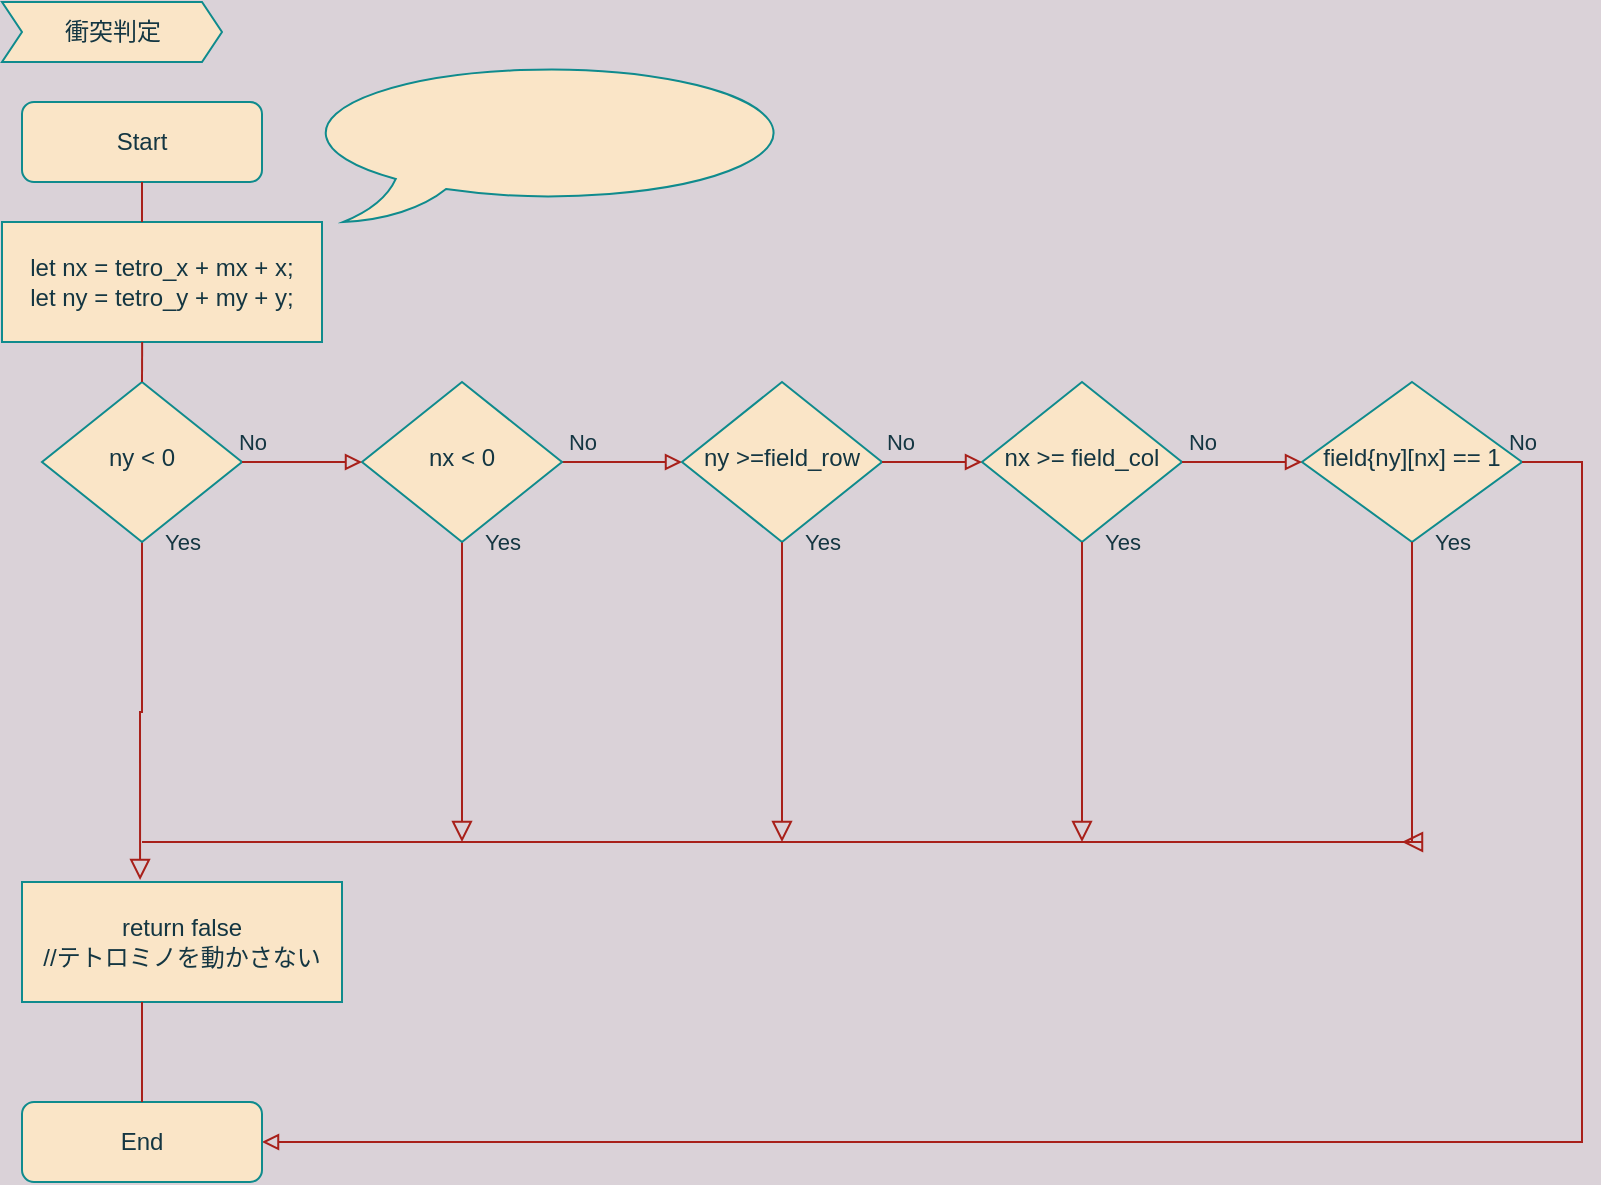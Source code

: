 <mxfile version="18.0.6" type="device" pages="2"><diagram id="C5RBs43oDa-KdzZeNtuy" name="Page-1"><mxGraphModel dx="1422" dy="1692" grid="1" gridSize="10" guides="1" tooltips="1" connect="1" arrows="1" fold="1" page="1" pageScale="1" pageWidth="1169" pageHeight="827" background="#DAD2D8" math="0" shadow="0"><root><mxCell id="WIyWlLk6GJQsqaUBKTNV-0"/><mxCell id="WIyWlLk6GJQsqaUBKTNV-1" parent="WIyWlLk6GJQsqaUBKTNV-0"/><mxCell id="WIyWlLk6GJQsqaUBKTNV-3" value="Start" style="rounded=1;whiteSpace=wrap;html=1;fontSize=12;glass=0;strokeWidth=1;shadow=0;fillColor=#FAE5C7;strokeColor=#0F8B8D;fontColor=#143642;" parent="WIyWlLk6GJQsqaUBKTNV-1" vertex="1"><mxGeometry x="20" y="10" width="120" height="40" as="geometry"/></mxCell><mxCell id="WIyWlLk6GJQsqaUBKTNV-4" value="Yes" style="rounded=0;html=1;jettySize=auto;orthogonalLoop=1;fontSize=11;endArrow=block;endFill=0;endSize=8;strokeWidth=1;shadow=0;labelBackgroundColor=none;edgeStyle=orthogonalEdgeStyle;exitX=0.5;exitY=1;exitDx=0;exitDy=0;entryX=0.369;entryY=-0.017;entryDx=0;entryDy=0;entryPerimeter=0;strokeColor=#A8201A;fontColor=#143642;" parent="WIyWlLk6GJQsqaUBKTNV-1" source="WIyWlLk6GJQsqaUBKTNV-6" target="LtBNvuTKes7sLCIn5dQ--3" edge="1"><mxGeometry x="-1" y="20" relative="1" as="geometry"><mxPoint as="offset"/><mxPoint x="80" y="340" as="targetPoint"/></mxGeometry></mxCell><mxCell id="WIyWlLk6GJQsqaUBKTNV-6" value="ny &amp;lt; 0" style="rhombus;whiteSpace=wrap;html=1;shadow=0;fontFamily=Helvetica;fontSize=12;align=center;strokeWidth=1;spacing=6;spacingTop=-4;fillColor=#FAE5C7;strokeColor=#0F8B8D;fontColor=#143642;" parent="WIyWlLk6GJQsqaUBKTNV-1" vertex="1"><mxGeometry x="30" y="150" width="100" height="80" as="geometry"/></mxCell><mxCell id="WIyWlLk6GJQsqaUBKTNV-8" value="No" style="rounded=0;html=1;jettySize=auto;orthogonalLoop=1;fontSize=11;endArrow=block;endFill=0;strokeWidth=1;shadow=0;labelBackgroundColor=none;edgeStyle=orthogonalEdgeStyle;entryX=0;entryY=0.5;entryDx=0;entryDy=0;exitX=1;exitY=0.5;exitDx=0;exitDy=0;strokeColor=#A8201A;fontColor=#143642;" parent="WIyWlLk6GJQsqaUBKTNV-1" source="WIyWlLk6GJQsqaUBKTNV-10" target="LtBNvuTKes7sLCIn5dQ--8" edge="1"><mxGeometry x="-0.667" y="10" relative="1" as="geometry"><mxPoint as="offset"/><mxPoint x="380" y="260" as="targetPoint"/><Array as="points"><mxPoint x="330" y="190"/><mxPoint x="330" y="190"/></Array></mxGeometry></mxCell><mxCell id="WIyWlLk6GJQsqaUBKTNV-9" value="Yes" style="edgeStyle=orthogonalEdgeStyle;rounded=0;html=1;jettySize=auto;orthogonalLoop=1;fontSize=11;endArrow=block;endFill=0;endSize=8;strokeWidth=1;shadow=0;labelBackgroundColor=none;exitX=0.5;exitY=1;exitDx=0;exitDy=0;strokeColor=#A8201A;fontColor=#143642;" parent="WIyWlLk6GJQsqaUBKTNV-1" source="WIyWlLk6GJQsqaUBKTNV-10" edge="1"><mxGeometry x="-1" y="20" relative="1" as="geometry"><mxPoint as="offset"/><mxPoint x="240" y="380" as="targetPoint"/></mxGeometry></mxCell><mxCell id="WIyWlLk6GJQsqaUBKTNV-10" value="nx &amp;lt; 0" style="rhombus;whiteSpace=wrap;html=1;shadow=0;fontFamily=Helvetica;fontSize=12;align=center;strokeWidth=1;spacing=6;spacingTop=-4;fillColor=#FAE5C7;strokeColor=#0F8B8D;fontColor=#143642;" parent="WIyWlLk6GJQsqaUBKTNV-1" vertex="1"><mxGeometry x="190" y="150" width="100" height="80" as="geometry"/></mxCell><mxCell id="LtBNvuTKes7sLCIn5dQ--0" value="&lt;div&gt;let nx = tetro_x + mx + x;&lt;/div&gt;&lt;div&gt;let ny = tetro_y + my + y;&lt;/div&gt;" style="rounded=0;whiteSpace=wrap;html=1;fillColor=#FAE5C7;strokeColor=#0F8B8D;fontColor=#143642;" vertex="1" parent="WIyWlLk6GJQsqaUBKTNV-1"><mxGeometry x="10" y="70" width="160" height="60" as="geometry"/></mxCell><mxCell id="LtBNvuTKes7sLCIn5dQ--3" value="&lt;div&gt;return false&lt;/div&gt;&lt;div&gt;//テトロミノを動かさない&lt;/div&gt;" style="rounded=0;whiteSpace=wrap;html=1;fillColor=#FAE5C7;strokeColor=#0F8B8D;fontColor=#143642;" vertex="1" parent="WIyWlLk6GJQsqaUBKTNV-1"><mxGeometry x="20" y="400" width="160" height="60" as="geometry"/></mxCell><mxCell id="LtBNvuTKes7sLCIn5dQ--4" value="" style="endArrow=none;html=1;rounded=0;labelBackgroundColor=#DAD2D8;strokeColor=#A8201A;fontColor=#143642;" edge="1" parent="WIyWlLk6GJQsqaUBKTNV-1"><mxGeometry width="50" height="50" relative="1" as="geometry"><mxPoint x="80" y="70" as="sourcePoint"/><mxPoint x="80" y="50" as="targetPoint"/></mxGeometry></mxCell><mxCell id="LtBNvuTKes7sLCIn5dQ--5" value="" style="endArrow=none;html=1;rounded=0;exitX=0.5;exitY=0;exitDx=0;exitDy=0;entryX=0.438;entryY=1;entryDx=0;entryDy=0;entryPerimeter=0;labelBackgroundColor=#DAD2D8;strokeColor=#A8201A;fontColor=#143642;" edge="1" parent="WIyWlLk6GJQsqaUBKTNV-1" source="WIyWlLk6GJQsqaUBKTNV-6" target="LtBNvuTKes7sLCIn5dQ--0"><mxGeometry width="50" height="50" relative="1" as="geometry"><mxPoint x="90" y="80" as="sourcePoint"/><mxPoint x="90" y="60" as="targetPoint"/></mxGeometry></mxCell><mxCell id="LtBNvuTKes7sLCIn5dQ--6" value="field{ny][nx] == 1" style="rhombus;whiteSpace=wrap;html=1;shadow=0;fontFamily=Helvetica;fontSize=12;align=center;strokeWidth=1;spacing=6;spacingTop=-4;fillColor=#FAE5C7;strokeColor=#0F8B8D;fontColor=#143642;" vertex="1" parent="WIyWlLk6GJQsqaUBKTNV-1"><mxGeometry x="660" y="150" width="110" height="80" as="geometry"/></mxCell><mxCell id="LtBNvuTKes7sLCIn5dQ--7" value="nx &amp;gt;= field_col" style="rhombus;whiteSpace=wrap;html=1;shadow=0;fontFamily=Helvetica;fontSize=12;align=center;strokeWidth=1;spacing=6;spacingTop=-4;fillColor=#FAE5C7;strokeColor=#0F8B8D;fontColor=#143642;" vertex="1" parent="WIyWlLk6GJQsqaUBKTNV-1"><mxGeometry x="500" y="150" width="100" height="80" as="geometry"/></mxCell><mxCell id="LtBNvuTKes7sLCIn5dQ--8" value="ny &amp;gt;=field_row" style="rhombus;whiteSpace=wrap;html=1;shadow=0;fontFamily=Helvetica;fontSize=12;align=center;strokeWidth=1;spacing=6;spacingTop=-4;fillColor=#FAE5C7;strokeColor=#0F8B8D;fontColor=#143642;" vertex="1" parent="WIyWlLk6GJQsqaUBKTNV-1"><mxGeometry x="350" y="150" width="100" height="80" as="geometry"/></mxCell><mxCell id="LtBNvuTKes7sLCIn5dQ--10" value="No" style="rounded=0;html=1;jettySize=auto;orthogonalLoop=1;fontSize=11;endArrow=block;endFill=0;strokeWidth=1;shadow=0;labelBackgroundColor=none;edgeStyle=orthogonalEdgeStyle;entryX=0;entryY=0.5;entryDx=0;entryDy=0;exitX=1;exitY=0.5;exitDx=0;exitDy=0;strokeColor=#A8201A;fontColor=#143642;" edge="1" parent="WIyWlLk6GJQsqaUBKTNV-1" source="WIyWlLk6GJQsqaUBKTNV-6" target="WIyWlLk6GJQsqaUBKTNV-10"><mxGeometry x="-0.857" y="10" relative="1" as="geometry"><mxPoint as="offset"/><mxPoint x="250" y="240" as="sourcePoint"/><mxPoint x="330" y="300" as="targetPoint"/><Array as="points"><mxPoint x="150" y="190"/><mxPoint x="150" y="190"/></Array></mxGeometry></mxCell><mxCell id="LtBNvuTKes7sLCIn5dQ--11" value="No" style="rounded=0;html=1;jettySize=auto;orthogonalLoop=1;fontSize=11;endArrow=block;endFill=0;strokeWidth=1;shadow=0;labelBackgroundColor=none;edgeStyle=orthogonalEdgeStyle;entryX=0;entryY=0.5;entryDx=0;entryDy=0;exitX=1;exitY=0.5;exitDx=0;exitDy=0;strokeColor=#A8201A;fontColor=#143642;" edge="1" parent="WIyWlLk6GJQsqaUBKTNV-1" source="LtBNvuTKes7sLCIn5dQ--8" target="LtBNvuTKes7sLCIn5dQ--7"><mxGeometry x="-0.667" y="10" relative="1" as="geometry"><mxPoint as="offset"/><mxPoint x="300" y="200" as="sourcePoint"/><mxPoint x="360" y="200" as="targetPoint"/><Array as="points"><mxPoint x="470" y="190"/><mxPoint x="470" y="190"/></Array></mxGeometry></mxCell><mxCell id="LtBNvuTKes7sLCIn5dQ--12" value="No" style="rounded=0;html=1;jettySize=auto;orthogonalLoop=1;fontSize=11;endArrow=block;endFill=0;strokeWidth=1;shadow=0;labelBackgroundColor=none;edgeStyle=orthogonalEdgeStyle;entryX=0;entryY=0.5;entryDx=0;entryDy=0;exitX=1;exitY=0.5;exitDx=0;exitDy=0;strokeColor=#A8201A;fontColor=#143642;" edge="1" parent="WIyWlLk6GJQsqaUBKTNV-1" source="LtBNvuTKes7sLCIn5dQ--7" target="LtBNvuTKes7sLCIn5dQ--6"><mxGeometry x="-0.667" y="10" relative="1" as="geometry"><mxPoint as="offset"/><mxPoint x="310" y="210" as="sourcePoint"/><mxPoint x="370" y="210" as="targetPoint"/><Array as="points"><mxPoint x="630" y="190"/><mxPoint x="630" y="190"/></Array></mxGeometry></mxCell><mxCell id="LtBNvuTKes7sLCIn5dQ--13" value="" style="endArrow=none;html=1;rounded=0;labelBackgroundColor=#DAD2D8;strokeColor=#A8201A;fontColor=#143642;" edge="1" parent="WIyWlLk6GJQsqaUBKTNV-1"><mxGeometry width="50" height="50" relative="1" as="geometry"><mxPoint x="80" y="380" as="sourcePoint"/><mxPoint x="720" y="380" as="targetPoint"/></mxGeometry></mxCell><mxCell id="LtBNvuTKes7sLCIn5dQ--14" value="Yes" style="edgeStyle=orthogonalEdgeStyle;rounded=0;html=1;jettySize=auto;orthogonalLoop=1;fontSize=11;endArrow=block;endFill=0;endSize=8;strokeWidth=1;shadow=0;labelBackgroundColor=none;exitX=0.5;exitY=1;exitDx=0;exitDy=0;strokeColor=#A8201A;fontColor=#143642;" edge="1" parent="WIyWlLk6GJQsqaUBKTNV-1" source="LtBNvuTKes7sLCIn5dQ--8"><mxGeometry x="-1" y="20" relative="1" as="geometry"><mxPoint as="offset"/><mxPoint x="250" y="240" as="sourcePoint"/><mxPoint x="400" y="380" as="targetPoint"/></mxGeometry></mxCell><mxCell id="LtBNvuTKes7sLCIn5dQ--15" value="Yes" style="edgeStyle=orthogonalEdgeStyle;rounded=0;html=1;jettySize=auto;orthogonalLoop=1;fontSize=11;endArrow=block;endFill=0;endSize=8;strokeWidth=1;shadow=0;labelBackgroundColor=none;exitX=0.5;exitY=1;exitDx=0;exitDy=0;strokeColor=#A8201A;fontColor=#143642;" edge="1" parent="WIyWlLk6GJQsqaUBKTNV-1" source="LtBNvuTKes7sLCIn5dQ--7"><mxGeometry x="-1" y="20" relative="1" as="geometry"><mxPoint as="offset"/><mxPoint x="410" y="240" as="sourcePoint"/><mxPoint x="550" y="380" as="targetPoint"/></mxGeometry></mxCell><mxCell id="LtBNvuTKes7sLCIn5dQ--16" value="Yes" style="edgeStyle=orthogonalEdgeStyle;rounded=0;html=1;jettySize=auto;orthogonalLoop=1;fontSize=11;endArrow=block;endFill=0;endSize=8;strokeWidth=1;shadow=0;labelBackgroundColor=none;exitX=0.5;exitY=1;exitDx=0;exitDy=0;strokeColor=#A8201A;fontColor=#143642;" edge="1" parent="WIyWlLk6GJQsqaUBKTNV-1" source="LtBNvuTKes7sLCIn5dQ--6"><mxGeometry x="-1" y="20" relative="1" as="geometry"><mxPoint as="offset"/><mxPoint x="560" y="240" as="sourcePoint"/><mxPoint x="710" y="380" as="targetPoint"/><Array as="points"><mxPoint x="715" y="340"/><mxPoint x="715" y="340"/></Array></mxGeometry></mxCell><mxCell id="LtBNvuTKes7sLCIn5dQ--17" value="No" style="rounded=0;html=1;jettySize=auto;orthogonalLoop=1;fontSize=11;endArrow=block;endFill=0;strokeWidth=1;shadow=0;labelBackgroundColor=none;edgeStyle=orthogonalEdgeStyle;exitX=1;exitY=0.5;exitDx=0;exitDy=0;entryX=1;entryY=0.5;entryDx=0;entryDy=0;strokeColor=#A8201A;fontColor=#143642;" edge="1" parent="WIyWlLk6GJQsqaUBKTNV-1" source="LtBNvuTKes7sLCIn5dQ--6" target="LtBNvuTKes7sLCIn5dQ--18"><mxGeometry x="-1" y="10" relative="1" as="geometry"><mxPoint as="offset"/><mxPoint x="610" y="200" as="sourcePoint"/><mxPoint x="180" y="530" as="targetPoint"/><Array as="points"><mxPoint x="800" y="190"/><mxPoint x="800" y="530"/></Array></mxGeometry></mxCell><mxCell id="LtBNvuTKes7sLCIn5dQ--18" value="End" style="rounded=1;whiteSpace=wrap;html=1;fontSize=12;glass=0;strokeWidth=1;shadow=0;fillColor=#FAE5C7;strokeColor=#0F8B8D;fontColor=#143642;" vertex="1" parent="WIyWlLk6GJQsqaUBKTNV-1"><mxGeometry x="20" y="510" width="120" height="40" as="geometry"/></mxCell><mxCell id="LtBNvuTKes7sLCIn5dQ--19" value="" style="endArrow=none;html=1;rounded=0;entryX=0.375;entryY=1;entryDx=0;entryDy=0;entryPerimeter=0;labelBackgroundColor=#DAD2D8;strokeColor=#A8201A;fontColor=#143642;" edge="1" parent="WIyWlLk6GJQsqaUBKTNV-1" target="LtBNvuTKes7sLCIn5dQ--3"><mxGeometry width="50" height="50" relative="1" as="geometry"><mxPoint x="80" y="510" as="sourcePoint"/><mxPoint x="130" y="460" as="targetPoint"/></mxGeometry></mxCell><mxCell id="LtBNvuTKes7sLCIn5dQ--21" value="" style="whiteSpace=wrap;html=1;shape=mxgraph.basic.oval_callout;fillColor=#FAE5C7;strokeColor=#0F8B8D;fontColor=#143642;" vertex="1" parent="WIyWlLk6GJQsqaUBKTNV-1"><mxGeometry x="160" y="-10" width="250" height="80" as="geometry"/></mxCell><mxCell id="LtBNvuTKes7sLCIn5dQ--24" value="衝突判定" style="html=1;shadow=0;dashed=0;align=center;verticalAlign=middle;shape=mxgraph.arrows2.arrow;dy=0;dx=10;notch=10;fillColor=#FAE5C7;strokeColor=#0F8B8D;fontColor=#143642;" vertex="1" parent="WIyWlLk6GJQsqaUBKTNV-1"><mxGeometry x="10" y="-40" width="110" height="30" as="geometry"/></mxCell></root></mxGraphModel></diagram><diagram id="uA2_wxBLbMHtUWnkqmGk" name="ページ2"><mxGraphModel dx="1422" dy="865" grid="1" gridSize="10" guides="1" tooltips="1" connect="1" arrows="1" fold="1" page="1" pageScale="1" pageWidth="1169" pageHeight="827" background="#DAD2D8" math="0" shadow="0"><root><mxCell id="0"/><mxCell id="1" parent="0"/><mxCell id="mhWMD0-S5M1uYtPANvsl-1" value="Start" style="rounded=1;whiteSpace=wrap;html=1;fontSize=12;glass=0;strokeWidth=1;shadow=0;fillColor=#FAE5C7;strokeColor=#0F8B8D;fontColor=#143642;" vertex="1" parent="1"><mxGeometry x="20" y="80" width="120" height="40" as="geometry"/></mxCell><mxCell id="mhWMD0-S5M1uYtPANvsl-2" value="End" style="rounded=1;whiteSpace=wrap;html=1;fontSize=12;glass=0;strokeWidth=1;shadow=0;fillColor=#FAE5C7;strokeColor=#0F8B8D;fontColor=#143642;" vertex="1" parent="1"><mxGeometry x="20" y="700" width="120" height="40" as="geometry"/></mxCell><mxCell id="CauxPuQybkoUsOVHIhqx-1" value="フィールド表示" style="html=1;shadow=0;dashed=0;align=center;verticalAlign=middle;shape=mxgraph.arrows2.arrow;dy=0;dx=10;notch=10;fillColor=#FAE5C7;strokeColor=#0F8B8D;fontColor=#143642;" vertex="1" parent="1"><mxGeometry x="20" y="20" width="160" height="30" as="geometry"/></mxCell><mxCell id="Qzfg2i1PAJ02bF05dTIC-1" value="&lt;div&gt;y = 0&lt;/div&gt;" style="rounded=0;whiteSpace=wrap;html=1;fillColor=#FAE5C7;strokeColor=#0F8B8D;fontColor=#143642;" vertex="1" parent="1"><mxGeometry x="30" y="160" width="100" height="40" as="geometry"/></mxCell><mxCell id="txdWZW4wS6LWd6K5xeso-1" value="y &amp;lt; field_row&lt;br&gt;//20行分" style="rhombus;whiteSpace=wrap;html=1;shadow=0;fontFamily=Helvetica;fontSize=12;align=center;strokeWidth=1;spacing=6;spacingTop=-4;fillColor=#FAE5C7;strokeColor=#0F8B8D;fontColor=#143642;" vertex="1" parent="1"><mxGeometry x="30" y="240" width="100" height="80" as="geometry"/></mxCell><mxCell id="txdWZW4wS6LWd6K5xeso-2" value="&lt;div&gt;x = 0&lt;/div&gt;" style="rounded=0;whiteSpace=wrap;html=1;fillColor=#FAE5C7;strokeColor=#0F8B8D;fontColor=#143642;" vertex="1" parent="1"><mxGeometry x="180" y="260" width="100" height="40" as="geometry"/></mxCell><mxCell id="txdWZW4wS6LWd6K5xeso-3" value="x &amp;lt; field_col&lt;br&gt;//10行分" style="rhombus;whiteSpace=wrap;html=1;shadow=0;fontFamily=Helvetica;fontSize=12;align=center;strokeWidth=1;spacing=6;spacingTop=-4;fillColor=#FAE5C7;strokeColor=#0F8B8D;fontColor=#143642;" vertex="1" parent="1"><mxGeometry x="180" y="330" width="100" height="80" as="geometry"/></mxCell><mxCell id="txdWZW4wS6LWd6K5xeso-4" value="field [y][x] == 1" style="rhombus;whiteSpace=wrap;html=1;shadow=0;fontFamily=Helvetica;fontSize=12;align=center;strokeWidth=1;spacing=6;spacingTop=-4;fillColor=#FAE5C7;strokeColor=#0F8B8D;fontColor=#143642;" vertex="1" parent="1"><mxGeometry x="340" y="322.5" width="110" height="95" as="geometry"/></mxCell><mxCell id="txdWZW4wS6LWd6K5xeso-5" value="drawBlock(x, y)" style="rounded=0;whiteSpace=wrap;html=1;fillColor=#FAE5C7;strokeColor=#0F8B8D;fontColor=#143642;" vertex="1" parent="1"><mxGeometry x="345" y="460" width="100" height="40" as="geometry"/></mxCell><mxCell id="loQFWccsC7IX7HydtJkD-1" value="No" style="rounded=0;html=1;jettySize=auto;orthogonalLoop=1;fontSize=11;endArrow=block;endFill=0;strokeWidth=1;shadow=0;labelBackgroundColor=none;edgeStyle=orthogonalEdgeStyle;exitX=1;exitY=0.5;exitDx=0;exitDy=0;strokeColor=#A8201A;fontColor=#143642;" edge="1" parent="1"><mxGeometry x="-0.857" y="10" relative="1" as="geometry"><mxPoint as="offset"/><mxPoint x="290" y="140" as="sourcePoint"/><mxPoint x="490" y="150" as="targetPoint"/><Array as="points"><mxPoint x="310" y="140"/><mxPoint x="310" y="140"/></Array></mxGeometry></mxCell><mxCell id="loQFWccsC7IX7HydtJkD-2" value="y++" style="rounded=0;whiteSpace=wrap;html=1;fillColor=#FAE5C7;strokeColor=#0F8B8D;fontColor=#143642;" vertex="1" parent="1"><mxGeometry x="30" y="350" width="100" height="40" as="geometry"/></mxCell><mxCell id="loQFWccsC7IX7HydtJkD-3" value="x++" style="rounded=0;whiteSpace=wrap;html=1;fillColor=#FAE5C7;strokeColor=#0F8B8D;fontColor=#143642;" vertex="1" parent="1"><mxGeometry x="180" y="460" width="100" height="40" as="geometry"/></mxCell><mxCell id="loQFWccsC7IX7HydtJkD-4" value="" style="endArrow=none;html=1;rounded=1;sketch=0;fontColor=#143642;strokeColor=#A8201A;fillColor=#FAE5C7;curved=0;exitX=0.5;exitY=0;exitDx=0;exitDy=0;" edge="1" parent="1" source="Qzfg2i1PAJ02bF05dTIC-1"><mxGeometry width="50" height="50" relative="1" as="geometry"><mxPoint x="30" y="170" as="sourcePoint"/><mxPoint x="80" y="120" as="targetPoint"/></mxGeometry></mxCell><mxCell id="loQFWccsC7IX7HydtJkD-7" value="" style="endArrow=none;html=1;rounded=1;sketch=0;fontColor=#143642;strokeColor=#A8201A;fillColor=#FAE5C7;curved=0;" edge="1" parent="1" source="txdWZW4wS6LWd6K5xeso-1"><mxGeometry width="50" height="50" relative="1" as="geometry"><mxPoint x="30" y="250" as="sourcePoint"/><mxPoint x="80" y="200" as="targetPoint"/></mxGeometry></mxCell><mxCell id="tEXDG_PltTCXzz1P21cq-1" value="Yes" style="edgeStyle=orthogonalEdgeStyle;rounded=0;html=1;jettySize=auto;orthogonalLoop=1;fontSize=11;endArrow=block;endFill=0;endSize=8;strokeWidth=1;shadow=0;labelBackgroundColor=none;exitX=0.5;exitY=1;exitDx=0;exitDy=0;strokeColor=#A8201A;fontColor=#143642;" edge="1" parent="1"><mxGeometry x="-1" y="20" relative="1" as="geometry"><mxPoint as="offset"/><mxPoint x="600" y="70" as="sourcePoint"/><mxPoint x="600" y="220" as="targetPoint"/></mxGeometry></mxCell><mxCell id="tEXDG_PltTCXzz1P21cq-2" value="Yes" style="edgeStyle=orthogonalEdgeStyle;rounded=0;html=1;jettySize=auto;orthogonalLoop=1;fontSize=11;endArrow=block;endFill=0;endSize=8;strokeWidth=1;shadow=0;labelBackgroundColor=none;exitX=0.5;exitY=1;exitDx=0;exitDy=0;strokeColor=#A8201A;fontColor=#143642;entryX=0;entryY=0.5;entryDx=0;entryDy=0;" edge="1" parent="1" target="txdWZW4wS6LWd6K5xeso-2"><mxGeometry x="-1" y="20" relative="1" as="geometry"><mxPoint as="offset"/><mxPoint x="129" y="280" as="sourcePoint"/><mxPoint x="129" y="430" as="targetPoint"/></mxGeometry></mxCell><mxCell id="tEXDG_PltTCXzz1P21cq-3" value="" style="endArrow=none;html=1;rounded=1;sketch=0;fontColor=#143642;strokeColor=#A8201A;fillColor=#FAE5C7;curved=0;" edge="1" parent="1" source="txdWZW4wS6LWd6K5xeso-3"><mxGeometry width="50" height="50" relative="1" as="geometry"><mxPoint x="180" y="350" as="sourcePoint"/><mxPoint x="230" y="300" as="targetPoint"/></mxGeometry></mxCell><mxCell id="tEXDG_PltTCXzz1P21cq-4" value="Yes" style="edgeStyle=orthogonalEdgeStyle;rounded=0;html=1;jettySize=auto;orthogonalLoop=1;fontSize=11;endArrow=block;endFill=0;endSize=8;strokeWidth=1;shadow=0;labelBackgroundColor=none;exitX=0.5;exitY=1;exitDx=0;exitDy=0;strokeColor=#A8201A;fontColor=#143642;entryX=0;entryY=0.5;entryDx=0;entryDy=0;" edge="1" parent="1" target="txdWZW4wS6LWd6K5xeso-4"><mxGeometry x="-1" y="20" relative="1" as="geometry"><mxPoint as="offset"/><mxPoint x="280" y="370" as="sourcePoint"/><mxPoint x="280" y="520" as="targetPoint"/></mxGeometry></mxCell><mxCell id="tEXDG_PltTCXzz1P21cq-6" value="Yes" style="edgeStyle=orthogonalEdgeStyle;rounded=0;html=1;jettySize=auto;orthogonalLoop=1;fontSize=11;endArrow=block;endFill=0;endSize=8;strokeWidth=1;shadow=0;labelBackgroundColor=none;exitX=0.5;exitY=1;exitDx=0;exitDy=0;strokeColor=#A8201A;fontColor=#143642;entryX=0.5;entryY=0;entryDx=0;entryDy=0;" edge="1" parent="1" target="txdWZW4wS6LWd6K5xeso-5"><mxGeometry x="-1" y="20" relative="1" as="geometry"><mxPoint as="offset"/><mxPoint x="394.5" y="417.5" as="sourcePoint"/><mxPoint x="395" y="460" as="targetPoint"/></mxGeometry></mxCell><mxCell id="tEXDG_PltTCXzz1P21cq-7" value="" style="endArrow=none;html=1;rounded=1;sketch=0;fontColor=#143642;strokeColor=#A8201A;fillColor=#FAE5C7;curved=0;exitX=1;exitY=0.5;exitDx=0;exitDy=0;" edge="1" parent="1" source="loQFWccsC7IX7HydtJkD-3"><mxGeometry width="50" height="50" relative="1" as="geometry"><mxPoint x="295" y="530" as="sourcePoint"/><mxPoint x="345" y="480" as="targetPoint"/></mxGeometry></mxCell><mxCell id="tEXDG_PltTCXzz1P21cq-8" value="" style="endArrow=none;html=1;rounded=1;sketch=0;fontColor=#143642;strokeColor=#A8201A;fillColor=#FAE5C7;curved=0;exitX=0.5;exitY=0;exitDx=0;exitDy=0;" edge="1" parent="1" source="loQFWccsC7IX7HydtJkD-3"><mxGeometry width="50" height="50" relative="1" as="geometry"><mxPoint x="180" y="460" as="sourcePoint"/><mxPoint x="230" y="410" as="targetPoint"/></mxGeometry></mxCell><mxCell id="tEXDG_PltTCXzz1P21cq-9" value="No" style="rounded=0;html=1;jettySize=auto;orthogonalLoop=1;fontSize=11;endArrow=block;endFill=0;strokeWidth=1;shadow=0;labelBackgroundColor=none;edgeStyle=orthogonalEdgeStyle;exitX=1;exitY=0.5;exitDx=0;exitDy=0;strokeColor=#A8201A;fontColor=#143642;entryX=1;entryY=0.5;entryDx=0;entryDy=0;" edge="1" parent="1" target="loQFWccsC7IX7HydtJkD-2"><mxGeometry x="-0.857" y="10" relative="1" as="geometry"><mxPoint as="offset"/><mxPoint x="180" y="370" as="sourcePoint"/><mxPoint x="380" y="380" as="targetPoint"/><Array as="points"/></mxGeometry></mxCell><mxCell id="tEXDG_PltTCXzz1P21cq-10" value="" style="endArrow=none;html=1;rounded=1;sketch=0;fontColor=#143642;strokeColor=#A8201A;fillColor=#FAE5C7;curved=0;entryX=0.5;entryY=1;entryDx=0;entryDy=0;" edge="1" parent="1" target="txdWZW4wS6LWd6K5xeso-1"><mxGeometry width="50" height="50" relative="1" as="geometry"><mxPoint x="80" y="350" as="sourcePoint"/><mxPoint x="130" y="300" as="targetPoint"/></mxGeometry></mxCell><mxCell id="tEXDG_PltTCXzz1P21cq-11" value="No" style="rounded=0;html=1;jettySize=auto;orthogonalLoop=1;fontSize=11;endArrow=block;endFill=0;strokeWidth=1;shadow=0;labelBackgroundColor=none;edgeStyle=orthogonalEdgeStyle;exitX=1;exitY=0.5;exitDx=0;exitDy=0;strokeColor=#A8201A;fontColor=#143642;entryX=0.5;entryY=0;entryDx=0;entryDy=0;" edge="1" parent="1" target="mhWMD0-S5M1uYtPANvsl-2"><mxGeometry x="-0.857" y="10" relative="1" as="geometry"><mxPoint as="offset"/><mxPoint x="30" y="280" as="sourcePoint"/><mxPoint x="230" y="290" as="targetPoint"/><Array as="points"><mxPoint x="10" y="280"/><mxPoint x="10" y="670"/><mxPoint x="80" y="670"/></Array></mxGeometry></mxCell><mxCell id="tEXDG_PltTCXzz1P21cq-12" value="No" style="rounded=0;html=1;jettySize=auto;orthogonalLoop=1;fontSize=11;endArrow=block;endFill=0;strokeWidth=1;shadow=0;labelBackgroundColor=none;edgeStyle=orthogonalEdgeStyle;exitX=1;exitY=0.5;exitDx=0;exitDy=0;strokeColor=#A8201A;fontColor=#143642;" edge="1" parent="1"><mxGeometry x="-0.975" y="-20" relative="1" as="geometry"><mxPoint y="1" as="offset"/><mxPoint x="400" y="322.5" as="sourcePoint"/><mxPoint x="230" y="330" as="targetPoint"/><Array as="points"><mxPoint x="400" y="310"/><mxPoint x="230" y="310"/></Array></mxGeometry></mxCell></root></mxGraphModel></diagram></mxfile>